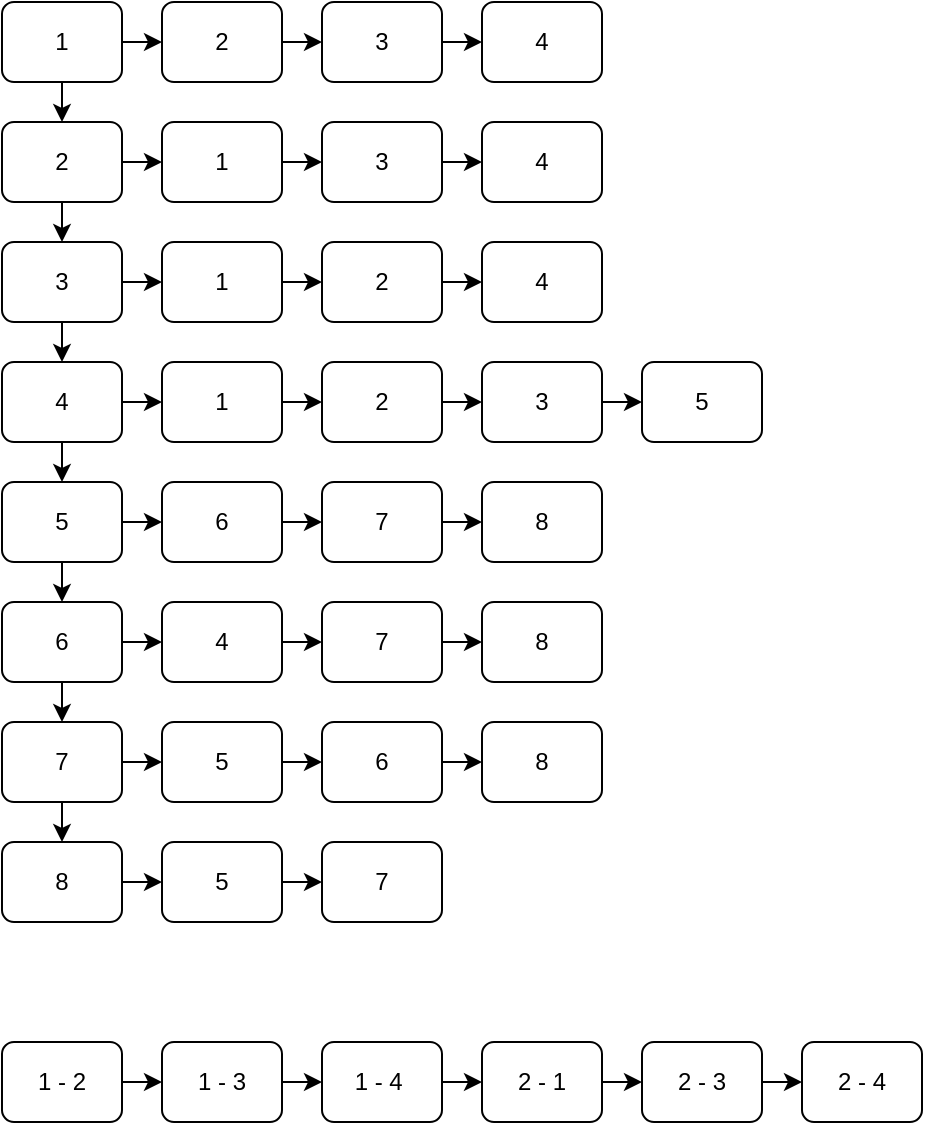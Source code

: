 <mxfile>
    <diagram id="6lJF5FTcxxMroqcKuSsY" name="Página-1">
        <mxGraphModel dx="1088" dy="790" grid="1" gridSize="10" guides="1" tooltips="1" connect="1" arrows="1" fold="1" page="1" pageScale="1" pageWidth="827" pageHeight="1169" math="0" shadow="0">
            <root>
                <mxCell id="0"/>
                <mxCell id="1" parent="0"/>
                <mxCell id="15" value="" style="edgeStyle=none;html=1;" edge="1" parent="1" source="13" target="14">
                    <mxGeometry relative="1" as="geometry"/>
                </mxCell>
                <mxCell id="29" value="" style="edgeStyle=none;html=1;" edge="1" parent="1" source="13" target="28">
                    <mxGeometry relative="1" as="geometry"/>
                </mxCell>
                <mxCell id="13" value="1&lt;br&gt;" style="rounded=1;whiteSpace=wrap;html=1;" vertex="1" parent="1">
                    <mxGeometry x="40" y="40" width="60" height="40" as="geometry"/>
                </mxCell>
                <mxCell id="17" value="" style="edgeStyle=none;html=1;" edge="1" parent="1" source="14" target="16">
                    <mxGeometry relative="1" as="geometry"/>
                </mxCell>
                <mxCell id="35" value="" style="edgeStyle=none;html=1;" edge="1" parent="1" source="14" target="34">
                    <mxGeometry relative="1" as="geometry"/>
                </mxCell>
                <mxCell id="14" value="2" style="rounded=1;whiteSpace=wrap;html=1;" vertex="1" parent="1">
                    <mxGeometry x="40" y="100" width="60" height="40" as="geometry"/>
                </mxCell>
                <mxCell id="19" value="" style="edgeStyle=none;html=1;" edge="1" parent="1" source="16" target="18">
                    <mxGeometry relative="1" as="geometry"/>
                </mxCell>
                <mxCell id="41" value="" style="edgeStyle=none;html=1;" edge="1" parent="1" source="16" target="40">
                    <mxGeometry relative="1" as="geometry"/>
                </mxCell>
                <mxCell id="16" value="3" style="rounded=1;whiteSpace=wrap;html=1;" vertex="1" parent="1">
                    <mxGeometry x="40" y="160" width="60" height="40" as="geometry"/>
                </mxCell>
                <mxCell id="21" value="" style="edgeStyle=none;html=1;" edge="1" parent="1" source="18" target="20">
                    <mxGeometry relative="1" as="geometry"/>
                </mxCell>
                <mxCell id="47" value="" style="edgeStyle=none;html=1;" edge="1" parent="1" source="18" target="46">
                    <mxGeometry relative="1" as="geometry"/>
                </mxCell>
                <mxCell id="18" value="4" style="rounded=1;whiteSpace=wrap;html=1;" vertex="1" parent="1">
                    <mxGeometry x="40" y="220" width="60" height="40" as="geometry"/>
                </mxCell>
                <mxCell id="23" value="" style="edgeStyle=none;html=1;" edge="1" parent="1" source="20" target="22">
                    <mxGeometry relative="1" as="geometry"/>
                </mxCell>
                <mxCell id="55" value="" style="edgeStyle=none;html=1;" edge="1" parent="1" source="20" target="54">
                    <mxGeometry relative="1" as="geometry"/>
                </mxCell>
                <mxCell id="20" value="5" style="rounded=1;whiteSpace=wrap;html=1;" vertex="1" parent="1">
                    <mxGeometry x="40" y="280" width="60" height="40" as="geometry"/>
                </mxCell>
                <mxCell id="25" value="" style="edgeStyle=none;html=1;" edge="1" parent="1" source="22" target="24">
                    <mxGeometry relative="1" as="geometry"/>
                </mxCell>
                <mxCell id="61" value="" style="edgeStyle=none;html=1;" edge="1" parent="1" source="22" target="60">
                    <mxGeometry relative="1" as="geometry"/>
                </mxCell>
                <mxCell id="22" value="6" style="rounded=1;whiteSpace=wrap;html=1;" vertex="1" parent="1">
                    <mxGeometry x="40" y="340" width="60" height="40" as="geometry"/>
                </mxCell>
                <mxCell id="27" value="" style="edgeStyle=none;html=1;" edge="1" parent="1" source="24" target="26">
                    <mxGeometry relative="1" as="geometry"/>
                </mxCell>
                <mxCell id="67" value="" style="edgeStyle=none;html=1;" edge="1" parent="1" source="24" target="66">
                    <mxGeometry relative="1" as="geometry"/>
                </mxCell>
                <mxCell id="24" value="7" style="rounded=1;whiteSpace=wrap;html=1;" vertex="1" parent="1">
                    <mxGeometry x="40" y="400" width="60" height="40" as="geometry"/>
                </mxCell>
                <mxCell id="73" value="" style="edgeStyle=none;html=1;" edge="1" parent="1" source="26" target="72">
                    <mxGeometry relative="1" as="geometry"/>
                </mxCell>
                <mxCell id="26" value="8" style="rounded=1;whiteSpace=wrap;html=1;" vertex="1" parent="1">
                    <mxGeometry x="40" y="460" width="60" height="40" as="geometry"/>
                </mxCell>
                <mxCell id="31" value="" style="edgeStyle=none;html=1;" edge="1" parent="1" source="28" target="30">
                    <mxGeometry relative="1" as="geometry"/>
                </mxCell>
                <mxCell id="28" value="2" style="rounded=1;whiteSpace=wrap;html=1;" vertex="1" parent="1">
                    <mxGeometry x="120" y="40" width="60" height="40" as="geometry"/>
                </mxCell>
                <mxCell id="33" value="" style="edgeStyle=none;html=1;" edge="1" parent="1" source="30" target="32">
                    <mxGeometry relative="1" as="geometry"/>
                </mxCell>
                <mxCell id="30" value="3" style="rounded=1;whiteSpace=wrap;html=1;" vertex="1" parent="1">
                    <mxGeometry x="200" y="40" width="60" height="40" as="geometry"/>
                </mxCell>
                <mxCell id="32" value="4" style="rounded=1;whiteSpace=wrap;html=1;" vertex="1" parent="1">
                    <mxGeometry x="280" y="40" width="60" height="40" as="geometry"/>
                </mxCell>
                <mxCell id="37" value="" style="edgeStyle=none;html=1;" edge="1" parent="1" source="34" target="36">
                    <mxGeometry relative="1" as="geometry"/>
                </mxCell>
                <mxCell id="34" value="1" style="rounded=1;whiteSpace=wrap;html=1;" vertex="1" parent="1">
                    <mxGeometry x="120" y="100" width="60" height="40" as="geometry"/>
                </mxCell>
                <mxCell id="39" value="" style="edgeStyle=none;html=1;" edge="1" parent="1" source="36" target="38">
                    <mxGeometry relative="1" as="geometry"/>
                </mxCell>
                <mxCell id="36" value="3" style="rounded=1;whiteSpace=wrap;html=1;" vertex="1" parent="1">
                    <mxGeometry x="200" y="100" width="60" height="40" as="geometry"/>
                </mxCell>
                <mxCell id="38" value="4" style="rounded=1;whiteSpace=wrap;html=1;" vertex="1" parent="1">
                    <mxGeometry x="280" y="100" width="60" height="40" as="geometry"/>
                </mxCell>
                <mxCell id="43" value="" style="edgeStyle=none;html=1;" edge="1" parent="1" source="40" target="42">
                    <mxGeometry relative="1" as="geometry"/>
                </mxCell>
                <mxCell id="40" value="1" style="rounded=1;whiteSpace=wrap;html=1;" vertex="1" parent="1">
                    <mxGeometry x="120" y="160" width="60" height="40" as="geometry"/>
                </mxCell>
                <mxCell id="45" value="" style="edgeStyle=none;html=1;" edge="1" parent="1" source="42" target="44">
                    <mxGeometry relative="1" as="geometry"/>
                </mxCell>
                <mxCell id="42" value="2" style="rounded=1;whiteSpace=wrap;html=1;" vertex="1" parent="1">
                    <mxGeometry x="200" y="160" width="60" height="40" as="geometry"/>
                </mxCell>
                <mxCell id="44" value="4" style="rounded=1;whiteSpace=wrap;html=1;" vertex="1" parent="1">
                    <mxGeometry x="280" y="160" width="60" height="40" as="geometry"/>
                </mxCell>
                <mxCell id="49" value="" style="edgeStyle=none;html=1;" edge="1" parent="1" source="46" target="48">
                    <mxGeometry relative="1" as="geometry"/>
                </mxCell>
                <mxCell id="46" value="1" style="rounded=1;whiteSpace=wrap;html=1;" vertex="1" parent="1">
                    <mxGeometry x="120" y="220" width="60" height="40" as="geometry"/>
                </mxCell>
                <mxCell id="51" value="" style="edgeStyle=none;html=1;" edge="1" parent="1" source="48" target="50">
                    <mxGeometry relative="1" as="geometry"/>
                </mxCell>
                <mxCell id="48" value="2" style="rounded=1;whiteSpace=wrap;html=1;" vertex="1" parent="1">
                    <mxGeometry x="200" y="220" width="60" height="40" as="geometry"/>
                </mxCell>
                <mxCell id="53" value="" style="edgeStyle=none;html=1;" edge="1" parent="1" source="50" target="52">
                    <mxGeometry relative="1" as="geometry"/>
                </mxCell>
                <mxCell id="50" value="3" style="rounded=1;whiteSpace=wrap;html=1;" vertex="1" parent="1">
                    <mxGeometry x="280" y="220" width="60" height="40" as="geometry"/>
                </mxCell>
                <mxCell id="52" value="5" style="rounded=1;whiteSpace=wrap;html=1;" vertex="1" parent="1">
                    <mxGeometry x="360" y="220" width="60" height="40" as="geometry"/>
                </mxCell>
                <mxCell id="57" value="" style="edgeStyle=none;html=1;" edge="1" parent="1" source="54" target="56">
                    <mxGeometry relative="1" as="geometry"/>
                </mxCell>
                <mxCell id="54" value="6" style="rounded=1;whiteSpace=wrap;html=1;" vertex="1" parent="1">
                    <mxGeometry x="120" y="280" width="60" height="40" as="geometry"/>
                </mxCell>
                <mxCell id="59" value="" style="edgeStyle=none;html=1;" edge="1" parent="1" source="56" target="58">
                    <mxGeometry relative="1" as="geometry"/>
                </mxCell>
                <mxCell id="56" value="7" style="rounded=1;whiteSpace=wrap;html=1;" vertex="1" parent="1">
                    <mxGeometry x="200" y="280" width="60" height="40" as="geometry"/>
                </mxCell>
                <mxCell id="58" value="8" style="rounded=1;whiteSpace=wrap;html=1;" vertex="1" parent="1">
                    <mxGeometry x="280" y="280" width="60" height="40" as="geometry"/>
                </mxCell>
                <mxCell id="63" value="" style="edgeStyle=none;html=1;" edge="1" parent="1" source="60" target="62">
                    <mxGeometry relative="1" as="geometry"/>
                </mxCell>
                <mxCell id="60" value="4" style="rounded=1;whiteSpace=wrap;html=1;" vertex="1" parent="1">
                    <mxGeometry x="120" y="340" width="60" height="40" as="geometry"/>
                </mxCell>
                <mxCell id="65" value="" style="edgeStyle=none;html=1;" edge="1" parent="1" source="62" target="64">
                    <mxGeometry relative="1" as="geometry"/>
                </mxCell>
                <mxCell id="62" value="7" style="rounded=1;whiteSpace=wrap;html=1;" vertex="1" parent="1">
                    <mxGeometry x="200" y="340" width="60" height="40" as="geometry"/>
                </mxCell>
                <mxCell id="64" value="8" style="rounded=1;whiteSpace=wrap;html=1;" vertex="1" parent="1">
                    <mxGeometry x="280" y="340" width="60" height="40" as="geometry"/>
                </mxCell>
                <mxCell id="69" value="" style="edgeStyle=none;html=1;" edge="1" parent="1" source="66" target="68">
                    <mxGeometry relative="1" as="geometry"/>
                </mxCell>
                <mxCell id="66" value="5" style="rounded=1;whiteSpace=wrap;html=1;" vertex="1" parent="1">
                    <mxGeometry x="120" y="400" width="60" height="40" as="geometry"/>
                </mxCell>
                <mxCell id="71" value="" style="edgeStyle=none;html=1;" edge="1" parent="1" source="68" target="70">
                    <mxGeometry relative="1" as="geometry"/>
                </mxCell>
                <mxCell id="68" value="6" style="rounded=1;whiteSpace=wrap;html=1;" vertex="1" parent="1">
                    <mxGeometry x="200" y="400" width="60" height="40" as="geometry"/>
                </mxCell>
                <mxCell id="70" value="8" style="rounded=1;whiteSpace=wrap;html=1;" vertex="1" parent="1">
                    <mxGeometry x="280" y="400" width="60" height="40" as="geometry"/>
                </mxCell>
                <mxCell id="75" value="" style="edgeStyle=none;html=1;" edge="1" parent="1" source="72" target="74">
                    <mxGeometry relative="1" as="geometry"/>
                </mxCell>
                <mxCell id="72" value="5" style="rounded=1;whiteSpace=wrap;html=1;" vertex="1" parent="1">
                    <mxGeometry x="120" y="460" width="60" height="40" as="geometry"/>
                </mxCell>
                <mxCell id="74" value="7" style="rounded=1;whiteSpace=wrap;html=1;" vertex="1" parent="1">
                    <mxGeometry x="200" y="460" width="60" height="40" as="geometry"/>
                </mxCell>
                <mxCell id="79" value="" style="edgeStyle=none;html=1;" edge="1" parent="1" source="76" target="78">
                    <mxGeometry relative="1" as="geometry"/>
                </mxCell>
                <mxCell id="76" value="1 - 2" style="rounded=1;whiteSpace=wrap;html=1;" vertex="1" parent="1">
                    <mxGeometry x="40" y="560" width="60" height="40" as="geometry"/>
                </mxCell>
                <mxCell id="81" value="" style="edgeStyle=none;html=1;" edge="1" parent="1" source="78" target="80">
                    <mxGeometry relative="1" as="geometry"/>
                </mxCell>
                <mxCell id="78" value="1 - 3&lt;br&gt;" style="rounded=1;whiteSpace=wrap;html=1;" vertex="1" parent="1">
                    <mxGeometry x="120" y="560" width="60" height="40" as="geometry"/>
                </mxCell>
                <mxCell id="83" value="" style="edgeStyle=none;html=1;" edge="1" parent="1" source="80" target="82">
                    <mxGeometry relative="1" as="geometry"/>
                </mxCell>
                <mxCell id="80" value="1 - 4&amp;nbsp;" style="rounded=1;whiteSpace=wrap;html=1;" vertex="1" parent="1">
                    <mxGeometry x="200" y="560" width="60" height="40" as="geometry"/>
                </mxCell>
                <mxCell id="85" value="" style="edgeStyle=none;html=1;" edge="1" parent="1" source="82" target="84">
                    <mxGeometry relative="1" as="geometry"/>
                </mxCell>
                <mxCell id="82" value="2 - 1" style="rounded=1;whiteSpace=wrap;html=1;" vertex="1" parent="1">
                    <mxGeometry x="280" y="560" width="60" height="40" as="geometry"/>
                </mxCell>
                <mxCell id="87" value="" style="edgeStyle=none;html=1;" edge="1" parent="1" source="84" target="86">
                    <mxGeometry relative="1" as="geometry"/>
                </mxCell>
                <mxCell id="84" value="2 - 3" style="rounded=1;whiteSpace=wrap;html=1;" vertex="1" parent="1">
                    <mxGeometry x="360" y="560" width="60" height="40" as="geometry"/>
                </mxCell>
                <mxCell id="86" value="2 - 4" style="rounded=1;whiteSpace=wrap;html=1;" vertex="1" parent="1">
                    <mxGeometry x="440" y="560" width="60" height="40" as="geometry"/>
                </mxCell>
            </root>
        </mxGraphModel>
    </diagram>
</mxfile>
